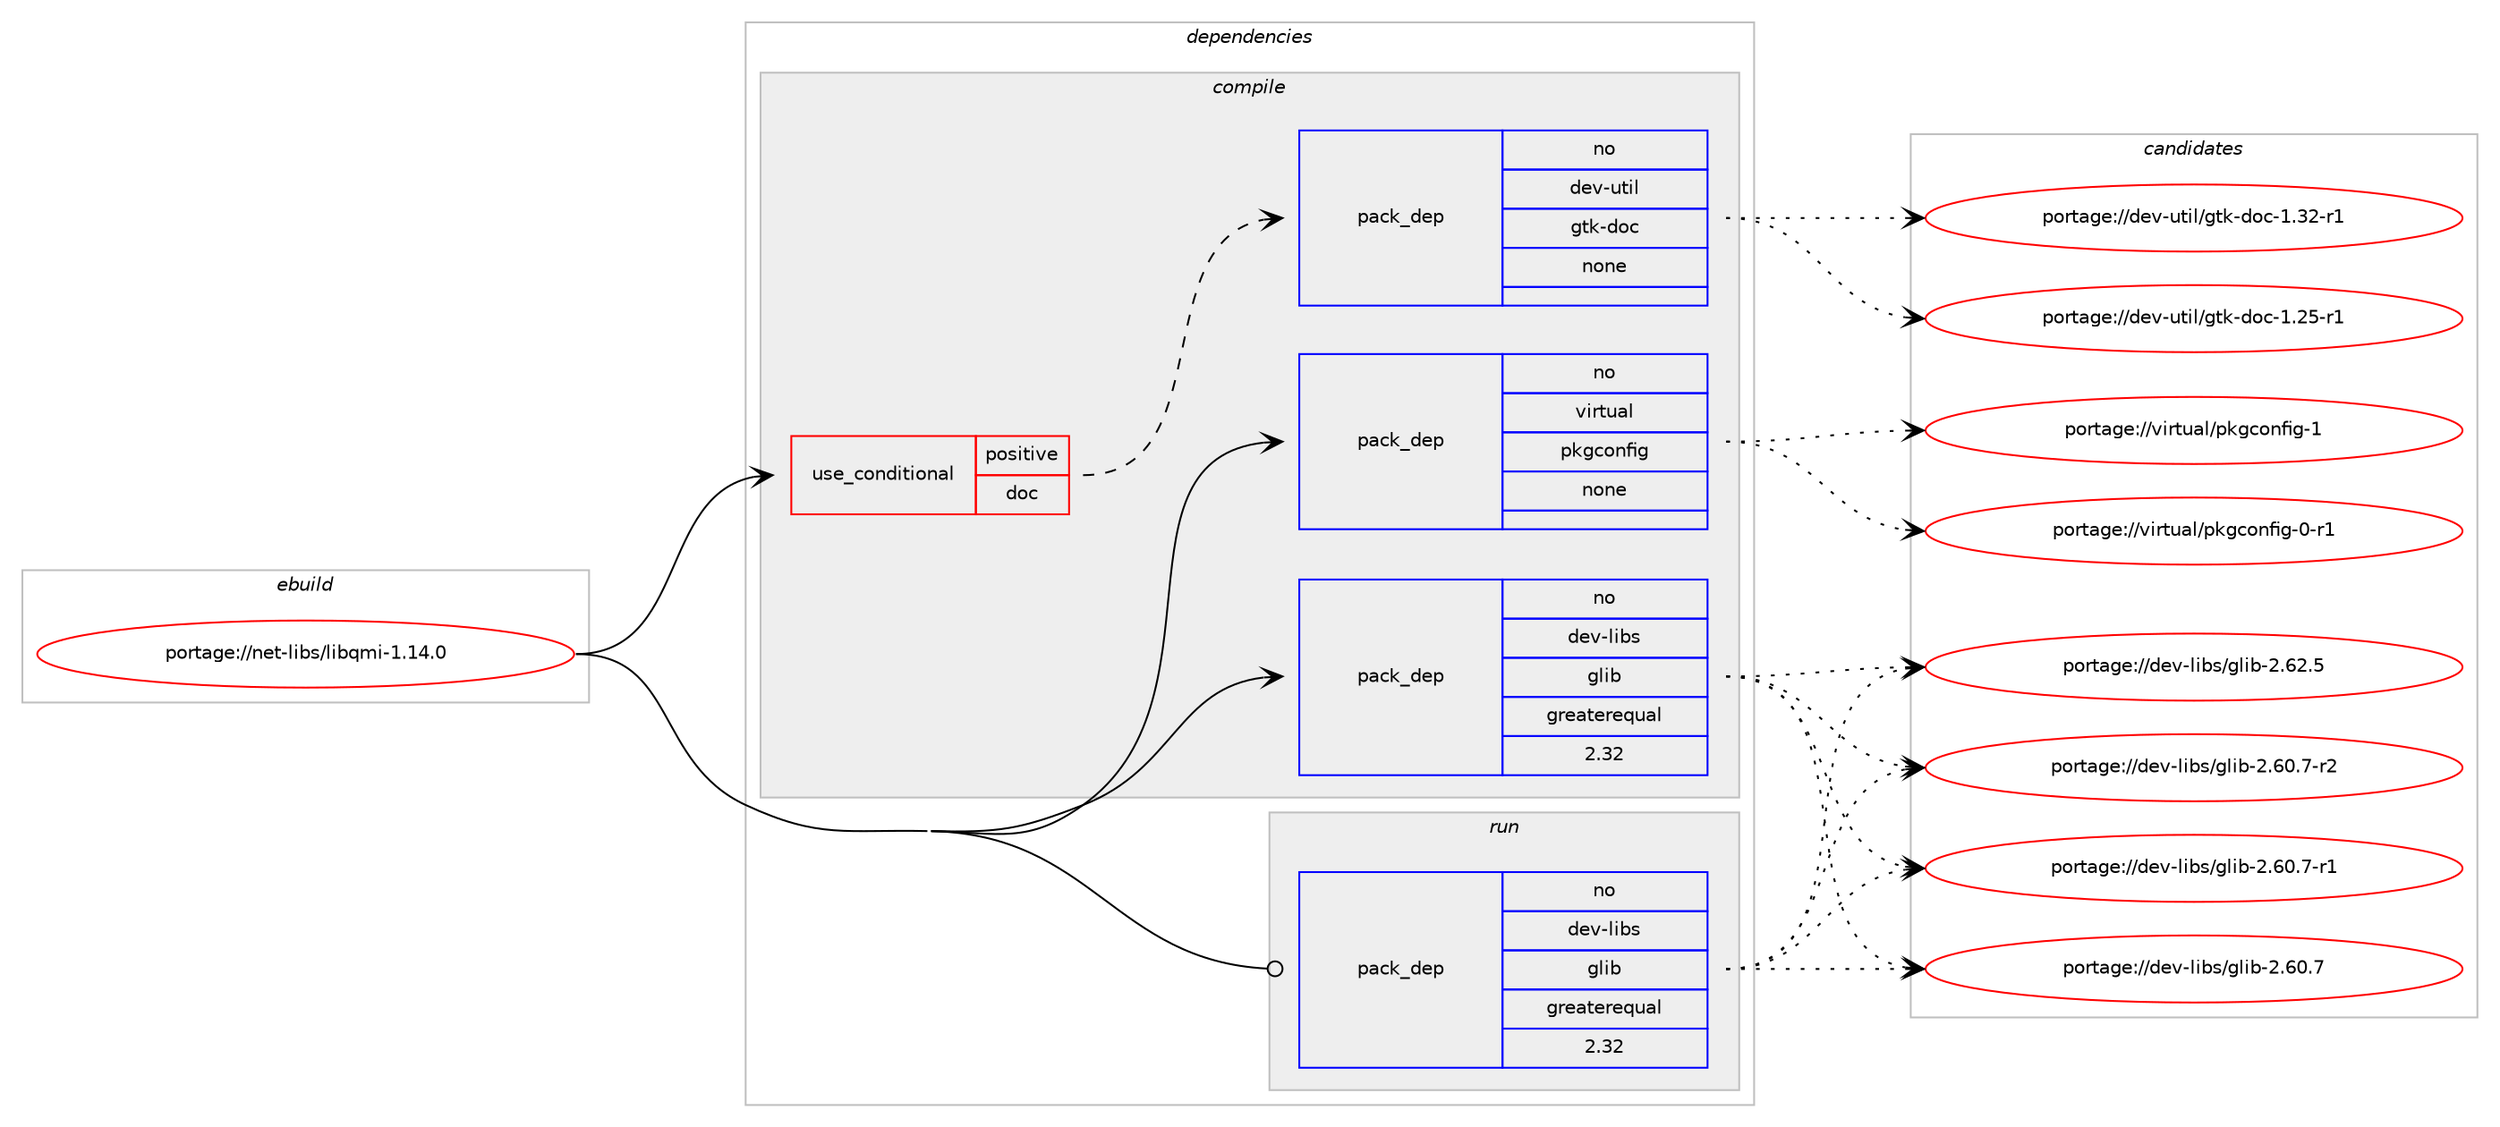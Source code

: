 digraph prolog {

# *************
# Graph options
# *************

newrank=true;
concentrate=true;
compound=true;
graph [rankdir=LR,fontname=Helvetica,fontsize=10,ranksep=1.5];#, ranksep=2.5, nodesep=0.2];
edge  [arrowhead=vee];
node  [fontname=Helvetica,fontsize=10];

# **********
# The ebuild
# **********

subgraph cluster_leftcol {
color=gray;
rank=same;
label=<<i>ebuild</i>>;
id [label="portage://net-libs/libqmi-1.14.0", color=red, width=4, href="../net-libs/libqmi-1.14.0.svg"];
}

# ****************
# The dependencies
# ****************

subgraph cluster_midcol {
color=gray;
label=<<i>dependencies</i>>;
subgraph cluster_compile {
fillcolor="#eeeeee";
style=filled;
label=<<i>compile</i>>;
subgraph cond11778 {
dependency58936 [label=<<TABLE BORDER="0" CELLBORDER="1" CELLSPACING="0" CELLPADDING="4"><TR><TD ROWSPAN="3" CELLPADDING="10">use_conditional</TD></TR><TR><TD>positive</TD></TR><TR><TD>doc</TD></TR></TABLE>>, shape=none, color=red];
subgraph pack45981 {
dependency58937 [label=<<TABLE BORDER="0" CELLBORDER="1" CELLSPACING="0" CELLPADDING="4" WIDTH="220"><TR><TD ROWSPAN="6" CELLPADDING="30">pack_dep</TD></TR><TR><TD WIDTH="110">no</TD></TR><TR><TD>dev-util</TD></TR><TR><TD>gtk-doc</TD></TR><TR><TD>none</TD></TR><TR><TD></TD></TR></TABLE>>, shape=none, color=blue];
}
dependency58936:e -> dependency58937:w [weight=20,style="dashed",arrowhead="vee"];
}
id:e -> dependency58936:w [weight=20,style="solid",arrowhead="vee"];
subgraph pack45982 {
dependency58938 [label=<<TABLE BORDER="0" CELLBORDER="1" CELLSPACING="0" CELLPADDING="4" WIDTH="220"><TR><TD ROWSPAN="6" CELLPADDING="30">pack_dep</TD></TR><TR><TD WIDTH="110">no</TD></TR><TR><TD>dev-libs</TD></TR><TR><TD>glib</TD></TR><TR><TD>greaterequal</TD></TR><TR><TD>2.32</TD></TR></TABLE>>, shape=none, color=blue];
}
id:e -> dependency58938:w [weight=20,style="solid",arrowhead="vee"];
subgraph pack45983 {
dependency58939 [label=<<TABLE BORDER="0" CELLBORDER="1" CELLSPACING="0" CELLPADDING="4" WIDTH="220"><TR><TD ROWSPAN="6" CELLPADDING="30">pack_dep</TD></TR><TR><TD WIDTH="110">no</TD></TR><TR><TD>virtual</TD></TR><TR><TD>pkgconfig</TD></TR><TR><TD>none</TD></TR><TR><TD></TD></TR></TABLE>>, shape=none, color=blue];
}
id:e -> dependency58939:w [weight=20,style="solid",arrowhead="vee"];
}
subgraph cluster_compileandrun {
fillcolor="#eeeeee";
style=filled;
label=<<i>compile and run</i>>;
}
subgraph cluster_run {
fillcolor="#eeeeee";
style=filled;
label=<<i>run</i>>;
subgraph pack45984 {
dependency58940 [label=<<TABLE BORDER="0" CELLBORDER="1" CELLSPACING="0" CELLPADDING="4" WIDTH="220"><TR><TD ROWSPAN="6" CELLPADDING="30">pack_dep</TD></TR><TR><TD WIDTH="110">no</TD></TR><TR><TD>dev-libs</TD></TR><TR><TD>glib</TD></TR><TR><TD>greaterequal</TD></TR><TR><TD>2.32</TD></TR></TABLE>>, shape=none, color=blue];
}
id:e -> dependency58940:w [weight=20,style="solid",arrowhead="odot"];
}
}

# **************
# The candidates
# **************

subgraph cluster_choices {
rank=same;
color=gray;
label=<<i>candidates</i>>;

subgraph choice45981 {
color=black;
nodesep=1;
choice1001011184511711610510847103116107451001119945494651504511449 [label="portage://dev-util/gtk-doc-1.32-r1", color=red, width=4,href="../dev-util/gtk-doc-1.32-r1.svg"];
choice1001011184511711610510847103116107451001119945494650534511449 [label="portage://dev-util/gtk-doc-1.25-r1", color=red, width=4,href="../dev-util/gtk-doc-1.25-r1.svg"];
dependency58937:e -> choice1001011184511711610510847103116107451001119945494651504511449:w [style=dotted,weight="100"];
dependency58937:e -> choice1001011184511711610510847103116107451001119945494650534511449:w [style=dotted,weight="100"];
}
subgraph choice45982 {
color=black;
nodesep=1;
choice1001011184510810598115471031081059845504654504653 [label="portage://dev-libs/glib-2.62.5", color=red, width=4,href="../dev-libs/glib-2.62.5.svg"];
choice10010111845108105981154710310810598455046544846554511450 [label="portage://dev-libs/glib-2.60.7-r2", color=red, width=4,href="../dev-libs/glib-2.60.7-r2.svg"];
choice10010111845108105981154710310810598455046544846554511449 [label="portage://dev-libs/glib-2.60.7-r1", color=red, width=4,href="../dev-libs/glib-2.60.7-r1.svg"];
choice1001011184510810598115471031081059845504654484655 [label="portage://dev-libs/glib-2.60.7", color=red, width=4,href="../dev-libs/glib-2.60.7.svg"];
dependency58938:e -> choice1001011184510810598115471031081059845504654504653:w [style=dotted,weight="100"];
dependency58938:e -> choice10010111845108105981154710310810598455046544846554511450:w [style=dotted,weight="100"];
dependency58938:e -> choice10010111845108105981154710310810598455046544846554511449:w [style=dotted,weight="100"];
dependency58938:e -> choice1001011184510810598115471031081059845504654484655:w [style=dotted,weight="100"];
}
subgraph choice45983 {
color=black;
nodesep=1;
choice1181051141161179710847112107103991111101021051034549 [label="portage://virtual/pkgconfig-1", color=red, width=4,href="../virtual/pkgconfig-1.svg"];
choice11810511411611797108471121071039911111010210510345484511449 [label="portage://virtual/pkgconfig-0-r1", color=red, width=4,href="../virtual/pkgconfig-0-r1.svg"];
dependency58939:e -> choice1181051141161179710847112107103991111101021051034549:w [style=dotted,weight="100"];
dependency58939:e -> choice11810511411611797108471121071039911111010210510345484511449:w [style=dotted,weight="100"];
}
subgraph choice45984 {
color=black;
nodesep=1;
choice1001011184510810598115471031081059845504654504653 [label="portage://dev-libs/glib-2.62.5", color=red, width=4,href="../dev-libs/glib-2.62.5.svg"];
choice10010111845108105981154710310810598455046544846554511450 [label="portage://dev-libs/glib-2.60.7-r2", color=red, width=4,href="../dev-libs/glib-2.60.7-r2.svg"];
choice10010111845108105981154710310810598455046544846554511449 [label="portage://dev-libs/glib-2.60.7-r1", color=red, width=4,href="../dev-libs/glib-2.60.7-r1.svg"];
choice1001011184510810598115471031081059845504654484655 [label="portage://dev-libs/glib-2.60.7", color=red, width=4,href="../dev-libs/glib-2.60.7.svg"];
dependency58940:e -> choice1001011184510810598115471031081059845504654504653:w [style=dotted,weight="100"];
dependency58940:e -> choice10010111845108105981154710310810598455046544846554511450:w [style=dotted,weight="100"];
dependency58940:e -> choice10010111845108105981154710310810598455046544846554511449:w [style=dotted,weight="100"];
dependency58940:e -> choice1001011184510810598115471031081059845504654484655:w [style=dotted,weight="100"];
}
}

}
